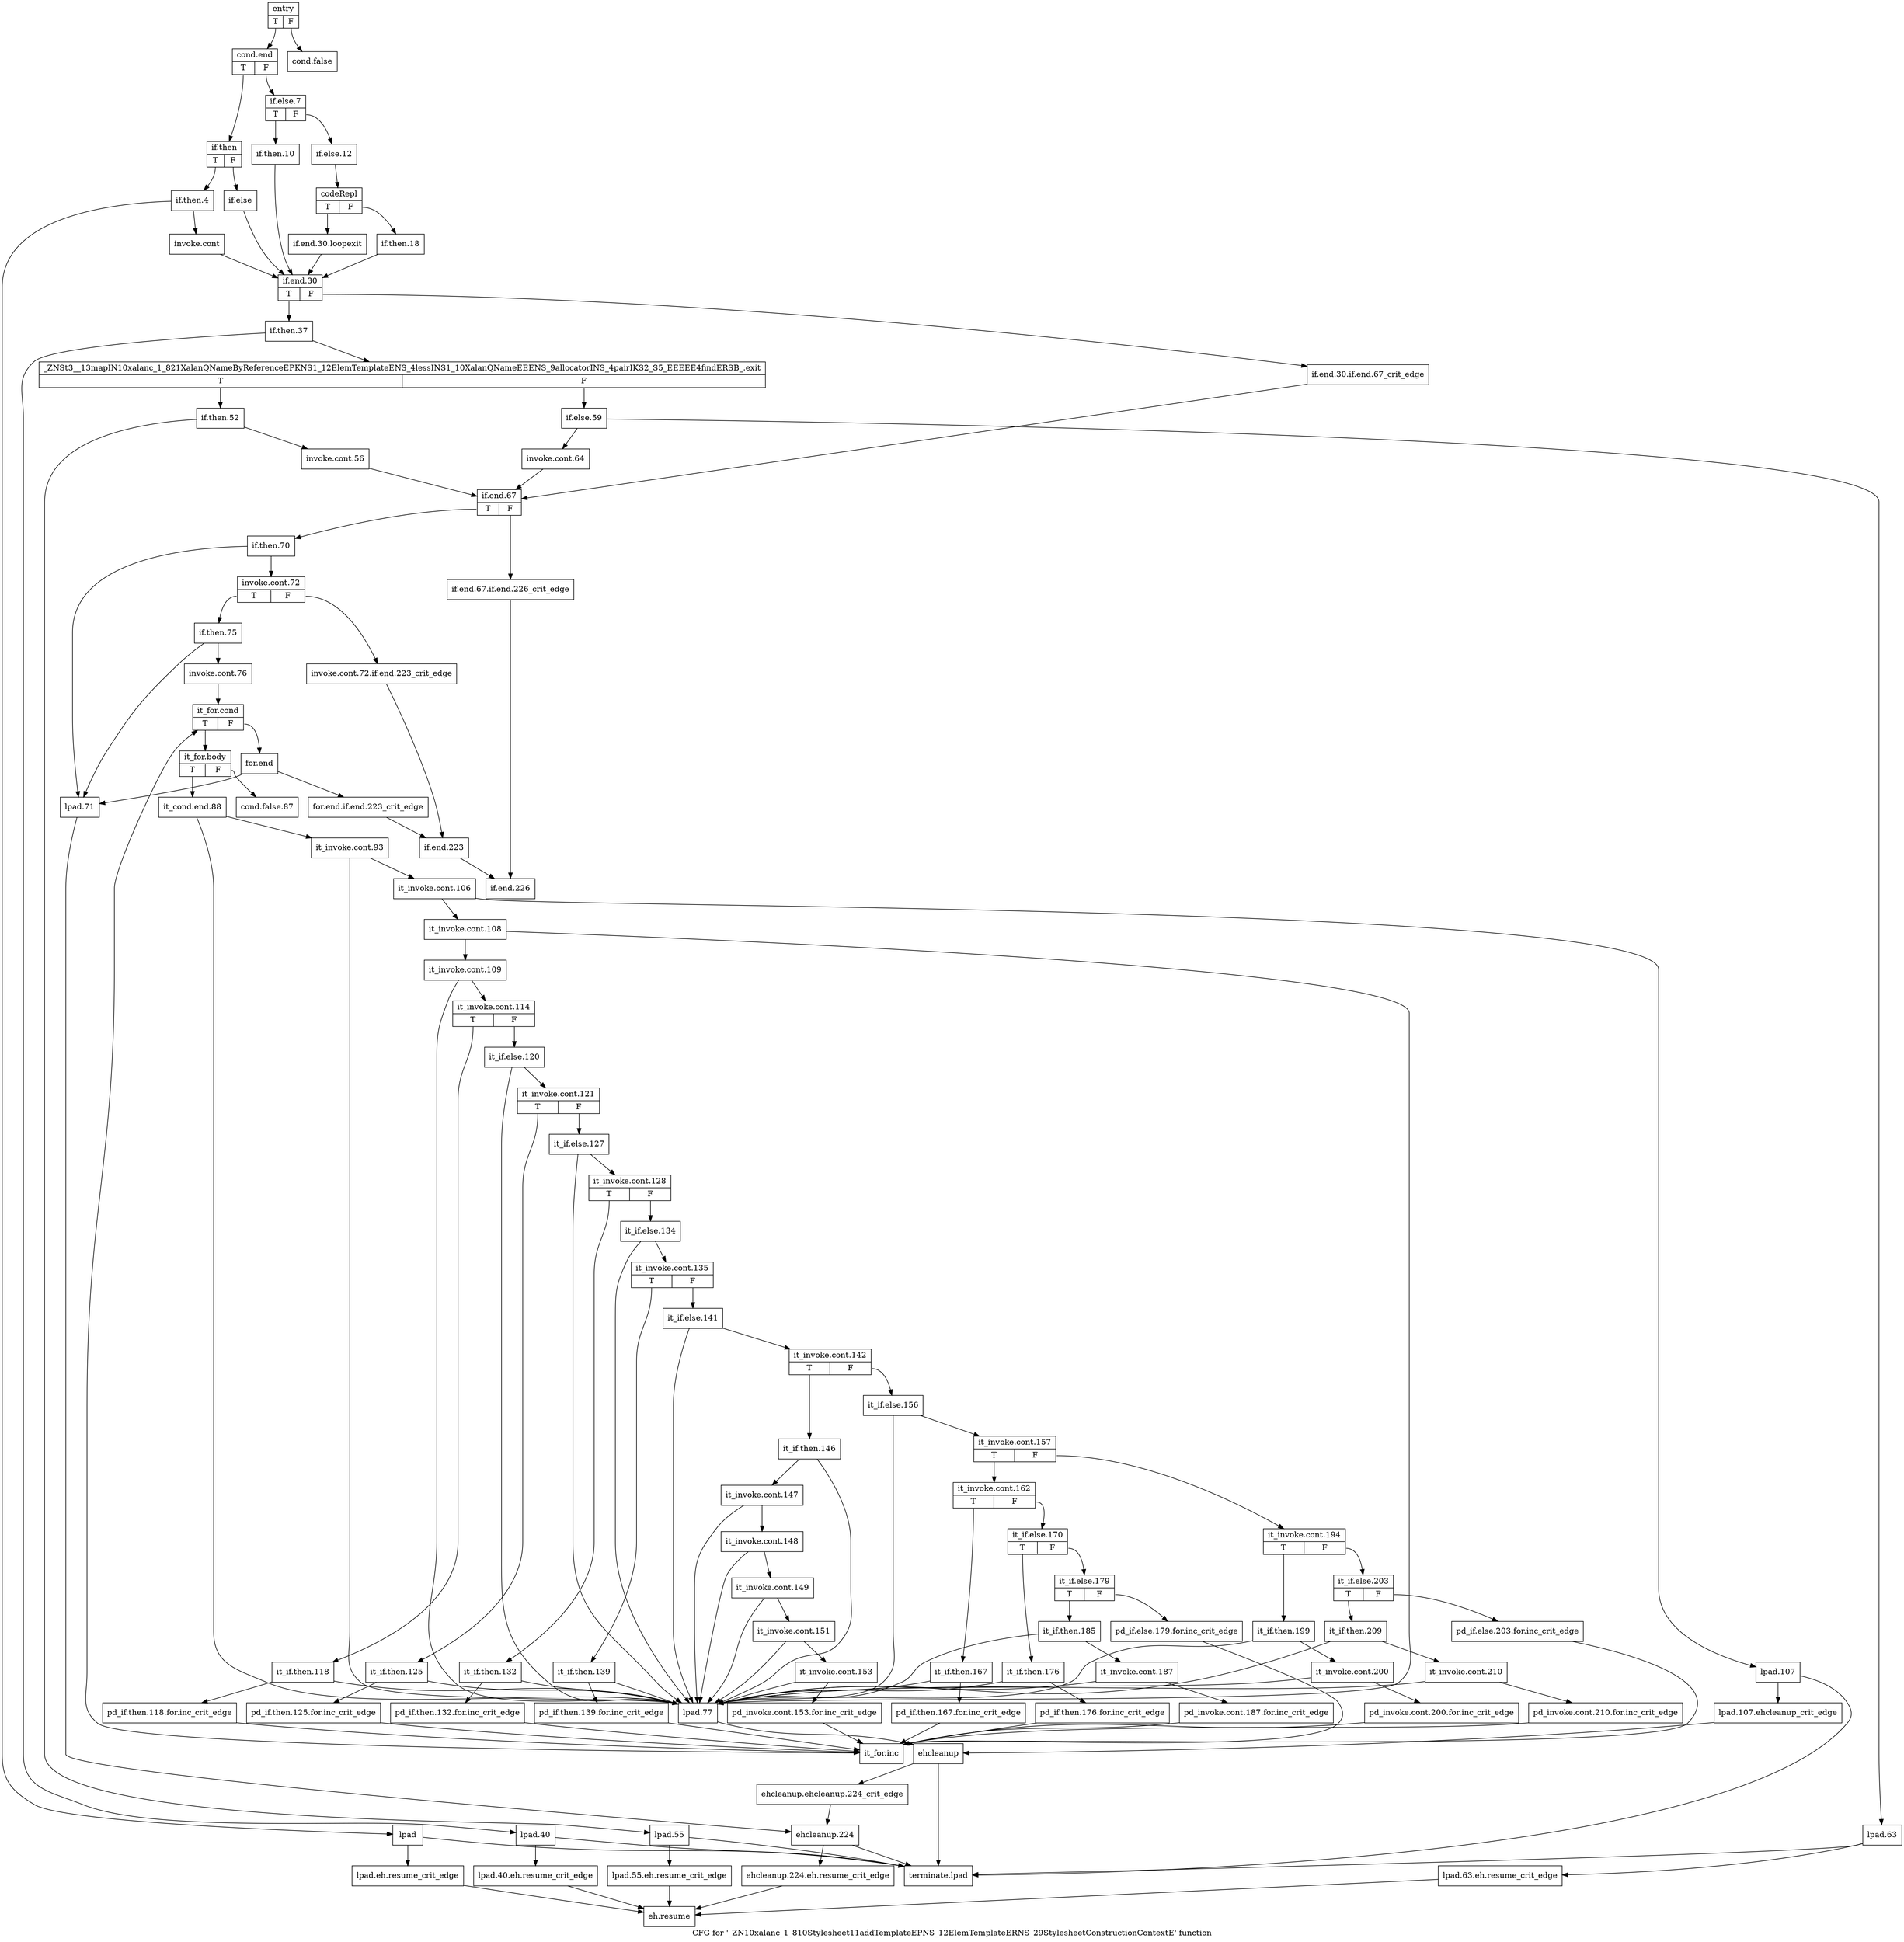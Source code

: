 digraph "CFG for '_ZN10xalanc_1_810Stylesheet11addTemplateEPNS_12ElemTemplateERNS_29StylesheetConstructionContextE' function" {
	label="CFG for '_ZN10xalanc_1_810Stylesheet11addTemplateEPNS_12ElemTemplateERNS_29StylesheetConstructionContextE' function";

	Node0x79188c0 [shape=record,label="{entry|{<s0>T|<s1>F}}"];
	Node0x79188c0:s0 -> Node0x7918960;
	Node0x79188c0:s1 -> Node0x7918910;
	Node0x7918910 [shape=record,label="{cond.false}"];
	Node0x7918960 [shape=record,label="{cond.end|{<s0>T|<s1>F}}"];
	Node0x7918960:s0 -> Node0x79189b0;
	Node0x7918960:s1 -> Node0x7918b90;
	Node0x79189b0 [shape=record,label="{if.then|{<s0>T|<s1>F}}"];
	Node0x79189b0:s0 -> Node0x7918a00;
	Node0x79189b0:s1 -> Node0x7918b40;
	Node0x7918a00 [shape=record,label="{if.then.4}"];
	Node0x7918a00 -> Node0x7918a50;
	Node0x7918a00 -> Node0x7918aa0;
	Node0x7918a50 [shape=record,label="{invoke.cont}"];
	Node0x7918a50 -> Node0x7918d70;
	Node0x7918aa0 [shape=record,label="{lpad}"];
	Node0x7918aa0 -> Node0x7918af0;
	Node0x7918aa0 -> Node0x791a940;
	Node0x7918af0 [shape=record,label="{lpad.eh.resume_crit_edge}"];
	Node0x7918af0 -> Node0x791a8f0;
	Node0x7918b40 [shape=record,label="{if.else}"];
	Node0x7918b40 -> Node0x7918d70;
	Node0x7918b90 [shape=record,label="{if.else.7|{<s0>T|<s1>F}}"];
	Node0x7918b90:s0 -> Node0x7918be0;
	Node0x7918b90:s1 -> Node0x7918c30;
	Node0x7918be0 [shape=record,label="{if.then.10}"];
	Node0x7918be0 -> Node0x7918d70;
	Node0x7918c30 [shape=record,label="{if.else.12}"];
	Node0x7918c30 -> Node0x7918c80;
	Node0x7918c80 [shape=record,label="{codeRepl|{<s0>T|<s1>F}}"];
	Node0x7918c80:s0 -> Node0x7918d20;
	Node0x7918c80:s1 -> Node0x7918cd0;
	Node0x7918cd0 [shape=record,label="{if.then.18}"];
	Node0x7918cd0 -> Node0x7918d70;
	Node0x7918d20 [shape=record,label="{if.end.30.loopexit}"];
	Node0x7918d20 -> Node0x7918d70;
	Node0x7918d70 [shape=record,label="{if.end.30|{<s0>T|<s1>F}}"];
	Node0x7918d70:s0 -> Node0x7918e10;
	Node0x7918d70:s1 -> Node0x7918dc0;
	Node0x7918dc0 [shape=record,label="{if.end.30.if.end.67_crit_edge}"];
	Node0x7918dc0 -> Node0x79191d0;
	Node0x7918e10 [shape=record,label="{if.then.37}"];
	Node0x7918e10 -> Node0x7918e60;
	Node0x7918e10 -> Node0x7918f50;
	Node0x7918e60 [shape=record,label="{_ZNSt3__13mapIN10xalanc_1_821XalanQNameByReferenceEPKNS1_12ElemTemplateENS_4lessINS1_10XalanQNameEEENS_9allocatorINS_4pairIKS2_S5_EEEEE4findERSB_.exit|{<s0>T|<s1>F}}"];
	Node0x7918e60:s0 -> Node0x7918eb0;
	Node0x7918e60:s1 -> Node0x7919090;
	Node0x7918eb0 [shape=record,label="{if.then.52}"];
	Node0x7918eb0 -> Node0x7918f00;
	Node0x7918eb0 -> Node0x7918ff0;
	Node0x7918f00 [shape=record,label="{invoke.cont.56}"];
	Node0x7918f00 -> Node0x79191d0;
	Node0x7918f50 [shape=record,label="{lpad.40}"];
	Node0x7918f50 -> Node0x7918fa0;
	Node0x7918f50 -> Node0x791a940;
	Node0x7918fa0 [shape=record,label="{lpad.40.eh.resume_crit_edge}"];
	Node0x7918fa0 -> Node0x791a8f0;
	Node0x7918ff0 [shape=record,label="{lpad.55}"];
	Node0x7918ff0 -> Node0x7919040;
	Node0x7918ff0 -> Node0x791a940;
	Node0x7919040 [shape=record,label="{lpad.55.eh.resume_crit_edge}"];
	Node0x7919040 -> Node0x791a8f0;
	Node0x7919090 [shape=record,label="{if.else.59}"];
	Node0x7919090 -> Node0x79190e0;
	Node0x7919090 -> Node0x7919130;
	Node0x79190e0 [shape=record,label="{invoke.cont.64}"];
	Node0x79190e0 -> Node0x79191d0;
	Node0x7919130 [shape=record,label="{lpad.63}"];
	Node0x7919130 -> Node0x7919180;
	Node0x7919130 -> Node0x791a940;
	Node0x7919180 [shape=record,label="{lpad.63.eh.resume_crit_edge}"];
	Node0x7919180 -> Node0x791a8f0;
	Node0x79191d0 [shape=record,label="{if.end.67|{<s0>T|<s1>F}}"];
	Node0x79191d0:s0 -> Node0x7919270;
	Node0x79191d0:s1 -> Node0x7919220;
	Node0x7919220 [shape=record,label="{if.end.67.if.end.226_crit_edge}"];
	Node0x7919220 -> Node0x791a8a0;
	Node0x7919270 [shape=record,label="{if.then.70}"];
	Node0x7919270 -> Node0x79192c0;
	Node0x7919270 -> Node0x79194f0;
	Node0x79192c0 [shape=record,label="{invoke.cont.72|{<s0>T|<s1>F}}"];
	Node0x79192c0:s0 -> Node0x7919360;
	Node0x79192c0:s1 -> Node0x7919310;
	Node0x7919310 [shape=record,label="{invoke.cont.72.if.end.223_crit_edge}"];
	Node0x7919310 -> Node0x791a7b0;
	Node0x7919360 [shape=record,label="{if.then.75}"];
	Node0x7919360 -> Node0x79193b0;
	Node0x7919360 -> Node0x79194f0;
	Node0x79193b0 [shape=record,label="{invoke.cont.76}"];
	Node0x79193b0 -> Node0x7919400;
	Node0x7919400 [shape=record,label="{it_for.cond|{<s0>T|<s1>F}}"];
	Node0x7919400:s0 -> Node0x7919450;
	Node0x7919400:s1 -> Node0x791a670;
	Node0x7919450 [shape=record,label="{it_for.body|{<s0>T|<s1>F}}"];
	Node0x7919450:s0 -> Node0x7919590;
	Node0x7919450:s1 -> Node0x79194a0;
	Node0x79194a0 [shape=record,label="{cond.false.87}"];
	Node0x79194f0 [shape=record,label="{lpad.71}"];
	Node0x79194f0 -> Node0x791a800;
	Node0x7919540 [shape=record,label="{lpad.77}"];
	Node0x7919540 -> Node0x791a710;
	Node0x7919590 [shape=record,label="{it_cond.end.88}"];
	Node0x7919590 -> Node0x79195e0;
	Node0x7919590 -> Node0x7919540;
	Node0x79195e0 [shape=record,label="{it_invoke.cont.93}"];
	Node0x79195e0 -> Node0x7919630;
	Node0x79195e0 -> Node0x7919540;
	Node0x7919630 [shape=record,label="{it_invoke.cont.106}"];
	Node0x7919630 -> Node0x7919680;
	Node0x7919630 -> Node0x7919810;
	Node0x7919680 [shape=record,label="{it_invoke.cont.108}"];
	Node0x7919680 -> Node0x79196d0;
	Node0x7919680 -> Node0x7919540;
	Node0x79196d0 [shape=record,label="{it_invoke.cont.109}"];
	Node0x79196d0 -> Node0x7919720;
	Node0x79196d0 -> Node0x7919540;
	Node0x7919720 [shape=record,label="{it_invoke.cont.114|{<s0>T|<s1>F}}"];
	Node0x7919720:s0 -> Node0x7919770;
	Node0x7919720:s1 -> Node0x79198b0;
	Node0x7919770 [shape=record,label="{it_if.then.118}"];
	Node0x7919770 -> Node0x79197c0;
	Node0x7919770 -> Node0x7919540;
	Node0x79197c0 [shape=record,label="{pd_if.then.118.for.inc_crit_edge}"];
	Node0x79197c0 -> Node0x791a620;
	Node0x7919810 [shape=record,label="{lpad.107}"];
	Node0x7919810 -> Node0x7919860;
	Node0x7919810 -> Node0x791a940;
	Node0x7919860 [shape=record,label="{lpad.107.ehcleanup_crit_edge}"];
	Node0x7919860 -> Node0x791a710;
	Node0x79198b0 [shape=record,label="{it_if.else.120}"];
	Node0x79198b0 -> Node0x7919900;
	Node0x79198b0 -> Node0x7919540;
	Node0x7919900 [shape=record,label="{it_invoke.cont.121|{<s0>T|<s1>F}}"];
	Node0x7919900:s0 -> Node0x7919950;
	Node0x7919900:s1 -> Node0x79199f0;
	Node0x7919950 [shape=record,label="{it_if.then.125}"];
	Node0x7919950 -> Node0x79199a0;
	Node0x7919950 -> Node0x7919540;
	Node0x79199a0 [shape=record,label="{pd_if.then.125.for.inc_crit_edge}"];
	Node0x79199a0 -> Node0x791a620;
	Node0x79199f0 [shape=record,label="{it_if.else.127}"];
	Node0x79199f0 -> Node0x7919a40;
	Node0x79199f0 -> Node0x7919540;
	Node0x7919a40 [shape=record,label="{it_invoke.cont.128|{<s0>T|<s1>F}}"];
	Node0x7919a40:s0 -> Node0x7919a90;
	Node0x7919a40:s1 -> Node0x7919b30;
	Node0x7919a90 [shape=record,label="{it_if.then.132}"];
	Node0x7919a90 -> Node0x7919ae0;
	Node0x7919a90 -> Node0x7919540;
	Node0x7919ae0 [shape=record,label="{pd_if.then.132.for.inc_crit_edge}"];
	Node0x7919ae0 -> Node0x791a620;
	Node0x7919b30 [shape=record,label="{it_if.else.134}"];
	Node0x7919b30 -> Node0x7919b80;
	Node0x7919b30 -> Node0x7919540;
	Node0x7919b80 [shape=record,label="{it_invoke.cont.135|{<s0>T|<s1>F}}"];
	Node0x7919b80:s0 -> Node0x7919bd0;
	Node0x7919b80:s1 -> Node0x7919c70;
	Node0x7919bd0 [shape=record,label="{it_if.then.139}"];
	Node0x7919bd0 -> Node0x7919c20;
	Node0x7919bd0 -> Node0x7919540;
	Node0x7919c20 [shape=record,label="{pd_if.then.139.for.inc_crit_edge}"];
	Node0x7919c20 -> Node0x791a620;
	Node0x7919c70 [shape=record,label="{it_if.else.141}"];
	Node0x7919c70 -> Node0x7919cc0;
	Node0x7919c70 -> Node0x7919540;
	Node0x7919cc0 [shape=record,label="{it_invoke.cont.142|{<s0>T|<s1>F}}"];
	Node0x7919cc0:s0 -> Node0x7919d10;
	Node0x7919cc0:s1 -> Node0x7919f40;
	Node0x7919d10 [shape=record,label="{it_if.then.146}"];
	Node0x7919d10 -> Node0x7919d60;
	Node0x7919d10 -> Node0x7919540;
	Node0x7919d60 [shape=record,label="{it_invoke.cont.147}"];
	Node0x7919d60 -> Node0x7919db0;
	Node0x7919d60 -> Node0x7919540;
	Node0x7919db0 [shape=record,label="{it_invoke.cont.148}"];
	Node0x7919db0 -> Node0x7919e00;
	Node0x7919db0 -> Node0x7919540;
	Node0x7919e00 [shape=record,label="{it_invoke.cont.149}"];
	Node0x7919e00 -> Node0x7919e50;
	Node0x7919e00 -> Node0x7919540;
	Node0x7919e50 [shape=record,label="{it_invoke.cont.151}"];
	Node0x7919e50 -> Node0x7919ea0;
	Node0x7919e50 -> Node0x7919540;
	Node0x7919ea0 [shape=record,label="{it_invoke.cont.153}"];
	Node0x7919ea0 -> Node0x7919ef0;
	Node0x7919ea0 -> Node0x7919540;
	Node0x7919ef0 [shape=record,label="{pd_invoke.cont.153.for.inc_crit_edge}"];
	Node0x7919ef0 -> Node0x791a620;
	Node0x7919f40 [shape=record,label="{it_if.else.156}"];
	Node0x7919f40 -> Node0x7919f90;
	Node0x7919f40 -> Node0x7919540;
	Node0x7919f90 [shape=record,label="{it_invoke.cont.157|{<s0>T|<s1>F}}"];
	Node0x7919f90:s0 -> Node0x7919fe0;
	Node0x7919f90:s1 -> Node0x791a350;
	Node0x7919fe0 [shape=record,label="{it_invoke.cont.162|{<s0>T|<s1>F}}"];
	Node0x7919fe0:s0 -> Node0x791a030;
	Node0x7919fe0:s1 -> Node0x791a0d0;
	Node0x791a030 [shape=record,label="{it_if.then.167}"];
	Node0x791a030 -> Node0x791a080;
	Node0x791a030 -> Node0x7919540;
	Node0x791a080 [shape=record,label="{pd_if.then.167.for.inc_crit_edge}"];
	Node0x791a080 -> Node0x791a620;
	Node0x791a0d0 [shape=record,label="{it_if.else.170|{<s0>T|<s1>F}}"];
	Node0x791a0d0:s0 -> Node0x791a120;
	Node0x791a0d0:s1 -> Node0x791a1c0;
	Node0x791a120 [shape=record,label="{it_if.then.176}"];
	Node0x791a120 -> Node0x791a170;
	Node0x791a120 -> Node0x7919540;
	Node0x791a170 [shape=record,label="{pd_if.then.176.for.inc_crit_edge}"];
	Node0x791a170 -> Node0x791a620;
	Node0x791a1c0 [shape=record,label="{it_if.else.179|{<s0>T|<s1>F}}"];
	Node0x791a1c0:s0 -> Node0x791a260;
	Node0x791a1c0:s1 -> Node0x791a210;
	Node0x791a210 [shape=record,label="{pd_if.else.179.for.inc_crit_edge}"];
	Node0x791a210 -> Node0x791a620;
	Node0x791a260 [shape=record,label="{it_if.then.185}"];
	Node0x791a260 -> Node0x791a2b0;
	Node0x791a260 -> Node0x7919540;
	Node0x791a2b0 [shape=record,label="{it_invoke.cont.187}"];
	Node0x791a2b0 -> Node0x791a300;
	Node0x791a2b0 -> Node0x7919540;
	Node0x791a300 [shape=record,label="{pd_invoke.cont.187.for.inc_crit_edge}"];
	Node0x791a300 -> Node0x791a620;
	Node0x791a350 [shape=record,label="{it_invoke.cont.194|{<s0>T|<s1>F}}"];
	Node0x791a350:s0 -> Node0x791a3a0;
	Node0x791a350:s1 -> Node0x791a490;
	Node0x791a3a0 [shape=record,label="{it_if.then.199}"];
	Node0x791a3a0 -> Node0x791a3f0;
	Node0x791a3a0 -> Node0x7919540;
	Node0x791a3f0 [shape=record,label="{it_invoke.cont.200}"];
	Node0x791a3f0 -> Node0x791a440;
	Node0x791a3f0 -> Node0x7919540;
	Node0x791a440 [shape=record,label="{pd_invoke.cont.200.for.inc_crit_edge}"];
	Node0x791a440 -> Node0x791a620;
	Node0x791a490 [shape=record,label="{it_if.else.203|{<s0>T|<s1>F}}"];
	Node0x791a490:s0 -> Node0x791a530;
	Node0x791a490:s1 -> Node0x791a4e0;
	Node0x791a4e0 [shape=record,label="{pd_if.else.203.for.inc_crit_edge}"];
	Node0x791a4e0 -> Node0x791a620;
	Node0x791a530 [shape=record,label="{it_if.then.209}"];
	Node0x791a530 -> Node0x791a580;
	Node0x791a530 -> Node0x7919540;
	Node0x791a580 [shape=record,label="{it_invoke.cont.210}"];
	Node0x791a580 -> Node0x791a5d0;
	Node0x791a580 -> Node0x7919540;
	Node0x791a5d0 [shape=record,label="{pd_invoke.cont.210.for.inc_crit_edge}"];
	Node0x791a5d0 -> Node0x791a620;
	Node0x791a620 [shape=record,label="{it_for.inc}"];
	Node0x791a620 -> Node0x7919400;
	Node0x791a670 [shape=record,label="{for.end}"];
	Node0x791a670 -> Node0x791a6c0;
	Node0x791a670 -> Node0x79194f0;
	Node0x791a6c0 [shape=record,label="{for.end.if.end.223_crit_edge}"];
	Node0x791a6c0 -> Node0x791a7b0;
	Node0x791a710 [shape=record,label="{ehcleanup}"];
	Node0x791a710 -> Node0x791a760;
	Node0x791a710 -> Node0x791a940;
	Node0x791a760 [shape=record,label="{ehcleanup.ehcleanup.224_crit_edge}"];
	Node0x791a760 -> Node0x791a800;
	Node0x791a7b0 [shape=record,label="{if.end.223}"];
	Node0x791a7b0 -> Node0x791a8a0;
	Node0x791a800 [shape=record,label="{ehcleanup.224}"];
	Node0x791a800 -> Node0x791a850;
	Node0x791a800 -> Node0x791a940;
	Node0x791a850 [shape=record,label="{ehcleanup.224.eh.resume_crit_edge}"];
	Node0x791a850 -> Node0x791a8f0;
	Node0x791a8a0 [shape=record,label="{if.end.226}"];
	Node0x791a8f0 [shape=record,label="{eh.resume}"];
	Node0x791a940 [shape=record,label="{terminate.lpad}"];
}
